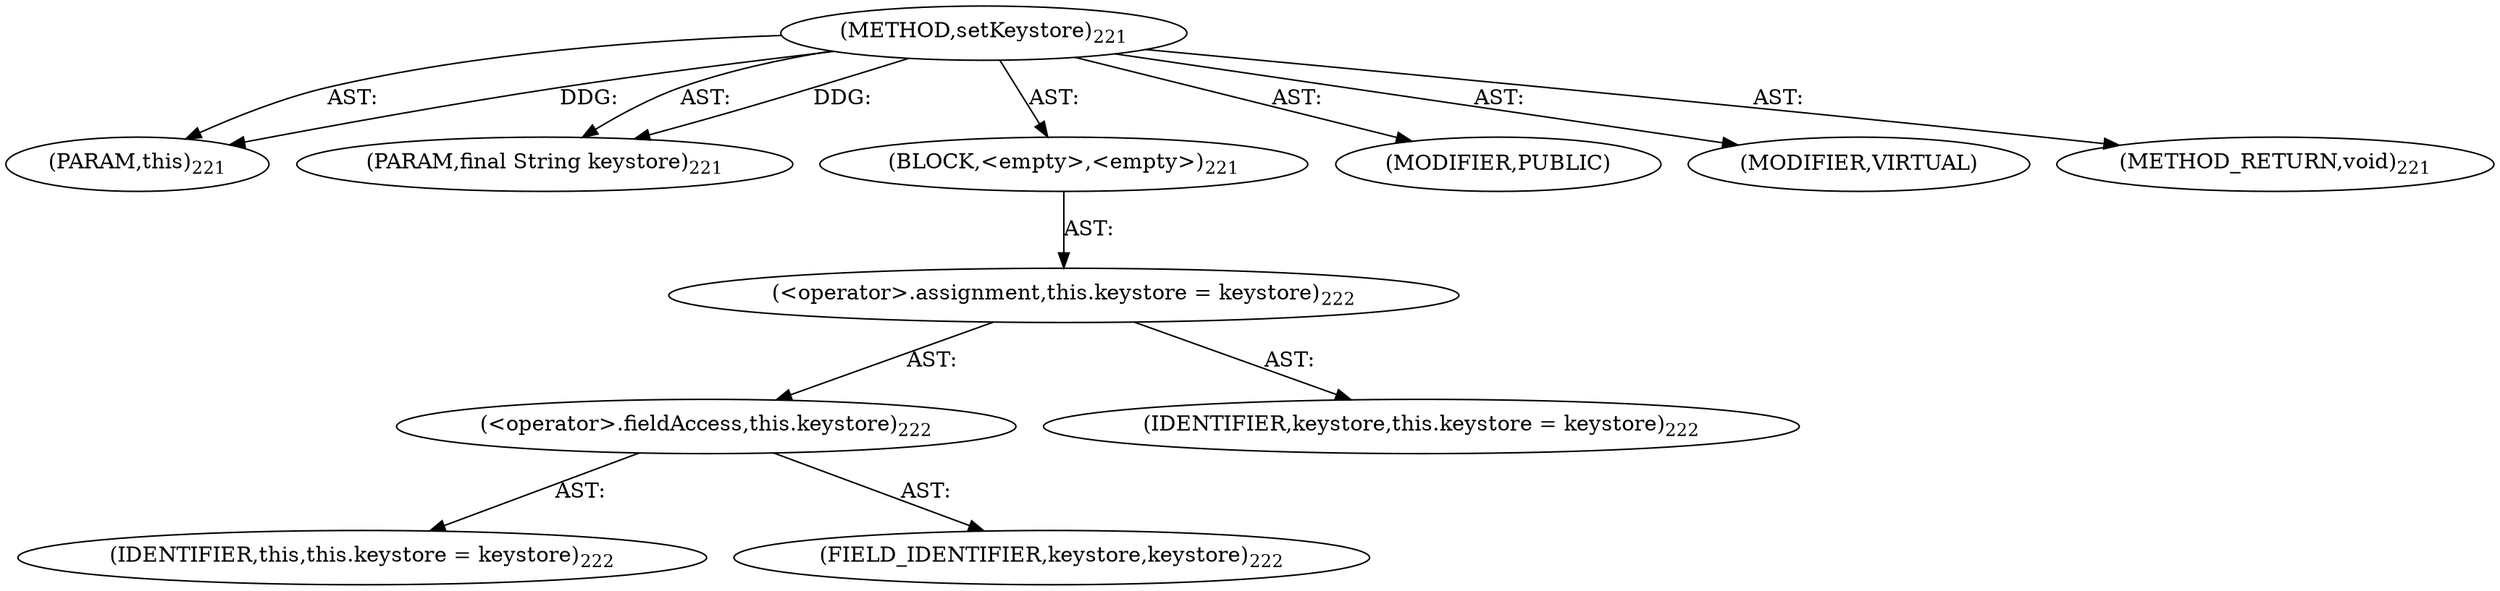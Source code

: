 digraph "setKeystore" {  
"111669149709" [label = <(METHOD,setKeystore)<SUB>221</SUB>> ]
"115964116997" [label = <(PARAM,this)<SUB>221</SUB>> ]
"115964117020" [label = <(PARAM,final String keystore)<SUB>221</SUB>> ]
"25769803799" [label = <(BLOCK,&lt;empty&gt;,&lt;empty&gt;)<SUB>221</SUB>> ]
"30064771166" [label = <(&lt;operator&gt;.assignment,this.keystore = keystore)<SUB>222</SUB>> ]
"30064771167" [label = <(&lt;operator&gt;.fieldAccess,this.keystore)<SUB>222</SUB>> ]
"68719476742" [label = <(IDENTIFIER,this,this.keystore = keystore)<SUB>222</SUB>> ]
"55834574866" [label = <(FIELD_IDENTIFIER,keystore,keystore)<SUB>222</SUB>> ]
"68719476826" [label = <(IDENTIFIER,keystore,this.keystore = keystore)<SUB>222</SUB>> ]
"133143986219" [label = <(MODIFIER,PUBLIC)> ]
"133143986220" [label = <(MODIFIER,VIRTUAL)> ]
"128849018893" [label = <(METHOD_RETURN,void)<SUB>221</SUB>> ]
  "111669149709" -> "115964116997"  [ label = "AST: "] 
  "111669149709" -> "115964117020"  [ label = "AST: "] 
  "111669149709" -> "25769803799"  [ label = "AST: "] 
  "111669149709" -> "133143986219"  [ label = "AST: "] 
  "111669149709" -> "133143986220"  [ label = "AST: "] 
  "111669149709" -> "128849018893"  [ label = "AST: "] 
  "25769803799" -> "30064771166"  [ label = "AST: "] 
  "30064771166" -> "30064771167"  [ label = "AST: "] 
  "30064771166" -> "68719476826"  [ label = "AST: "] 
  "30064771167" -> "68719476742"  [ label = "AST: "] 
  "30064771167" -> "55834574866"  [ label = "AST: "] 
  "111669149709" -> "115964116997"  [ label = "DDG: "] 
  "111669149709" -> "115964117020"  [ label = "DDG: "] 
}
